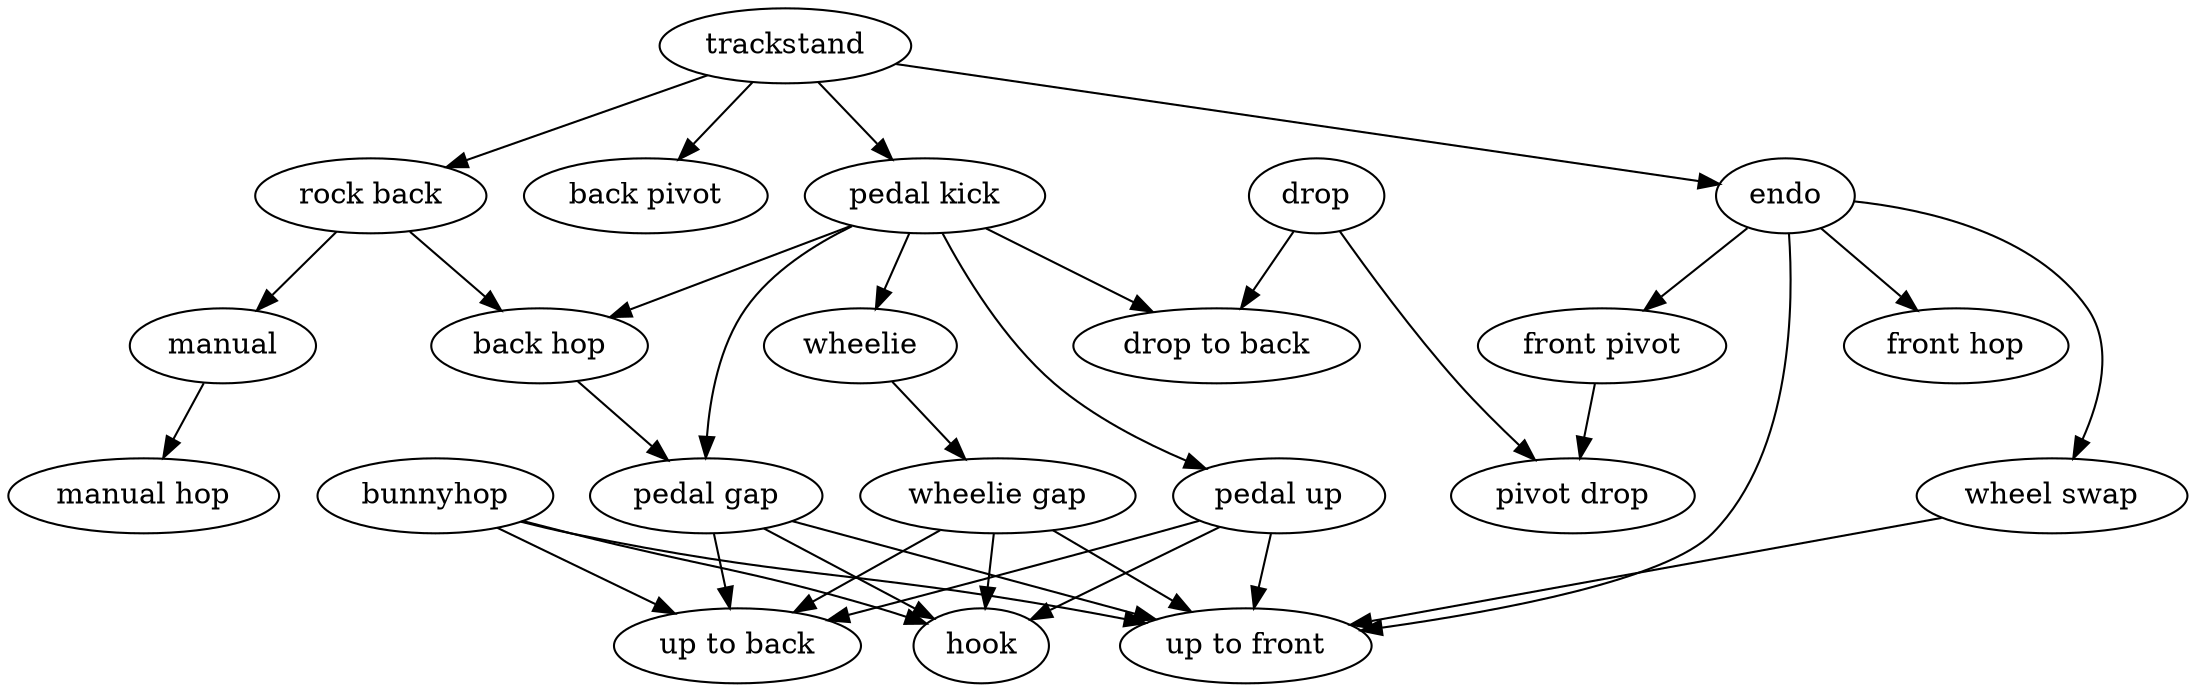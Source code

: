 digraph trials_moves {
  splines="true";

  /* Entities */
  # name [id=number???,label="text_to_display",shape="shape_to_display"]
  trackstand    [label="trackstand", shape=""]
  pedal_kick    [label="pedal kick", shape=""]
  rock_back     [id=0,label="rock back", shape=""]
  back_hop      [label="back hop", shape=""]
  back_pivot    [label="back pivot",shape=""]
  endo          [label="endo", shape=""]
  front_pivot   [label="front pivot", shape=""]
  front_hop     [label="front hop", shape=""]
  drop          [label="drop",shape=""]
  pivot_drop    [label="pivot drop",shape=""]
  drop_to_back  [label="drop to back",shape=""]
  wheelie       [label="wheelie", shape=""]
  manual        [label="manual", shape=""]
  pedal_gap     [label="pedal gap", shape=""] 
  wheelie_gap   [label="wheelie gap", shape=""]
  bunnyhop      [label="bunnyhop", shape=""]
  manual_hop    [label="manual hop", shape=""]
  pedal_up      [label="pedal up", shape=""]
  up_to_back    [label="up to back", shape=""]
  up_to_front   [label="up to front", shape=""]
  hook          [label="hook", shape=""]
  wheel_swap    [label="wheel swap", shape=""]

  /* Relationships */
  # source -> target[label="edge_label"]
  trackstand    -> pedal_kick,rock_back,endo,back_pivot
  pedal_kick    -> back_hop,drop_to_back,wheelie,pedal_gap,pedal_up
  rock_back     -> back_hop,manual
  back_hop      -> pedal_gap
  wheelie       -> wheelie_gap
  manual        -> manual_hop
  endo          -> front_pivot,front_hop,up_to_front,wheel_swap
  front_pivot   -> pivot_drop
  drop          -> pivot_drop,drop_to_back
  wheel_swap    -> up_to_front
  pedal_up,bunnyhop,pedal_gap,wheelie_gap      -> up_to_back,up_to_front,hook
  


  /* Ranks */
  # { rank=same; entity1;entity2;entity3; };
  { rank=same; pedal_up;bunnyhop; };
  { rank=same; manual;wheelie; };
}
